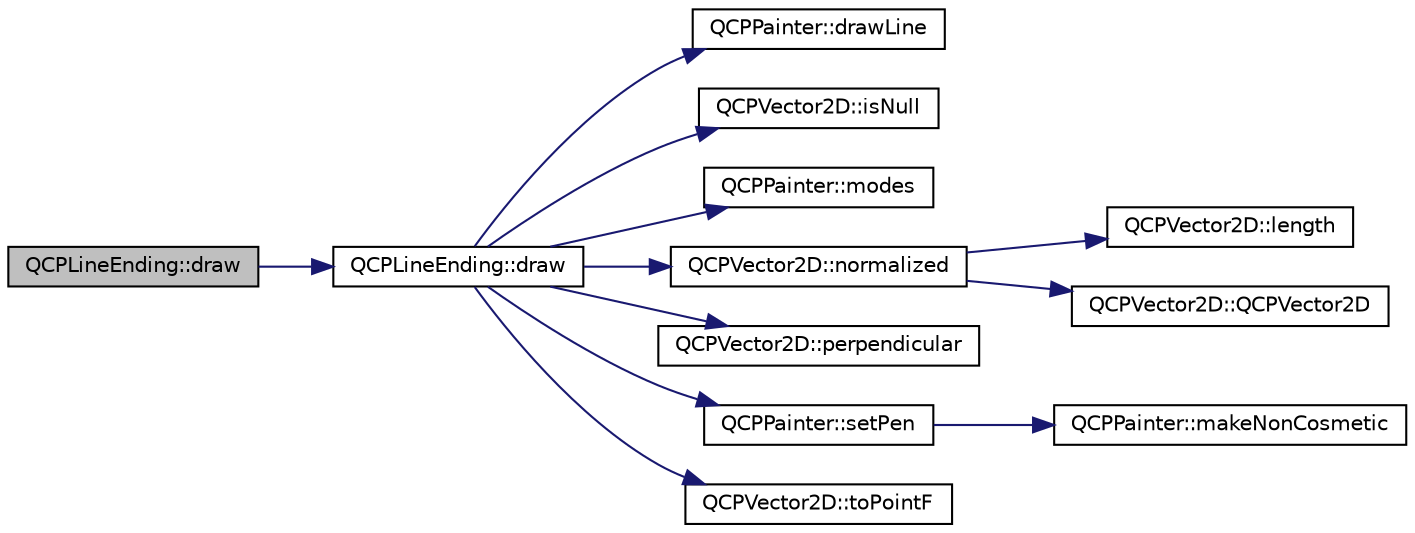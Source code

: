 digraph "QCPLineEnding::draw"
{
 // LATEX_PDF_SIZE
  edge [fontname="Helvetica",fontsize="10",labelfontname="Helvetica",labelfontsize="10"];
  node [fontname="Helvetica",fontsize="10",shape=record];
  rankdir="LR";
  Node1 [label="QCPLineEnding::draw",height=0.2,width=0.4,color="black", fillcolor="grey75", style="filled", fontcolor="black",tooltip=" "];
  Node1 -> Node2 [color="midnightblue",fontsize="10",style="solid",fontname="Helvetica"];
  Node2 [label="QCPLineEnding::draw",height=0.2,width=0.4,color="black", fillcolor="white", style="filled",URL="$classQCPLineEnding.html#a4f45db54f2aba03acf055e29aec1e8e7",tooltip=" "];
  Node2 -> Node3 [color="midnightblue",fontsize="10",style="solid",fontname="Helvetica"];
  Node3 [label="QCPPainter::drawLine",height=0.2,width=0.4,color="black", fillcolor="white", style="filled",URL="$classQCPPainter.html#a0b4b1b9bd495e182c731774dc800e6e0",tooltip=" "];
  Node2 -> Node4 [color="midnightblue",fontsize="10",style="solid",fontname="Helvetica"];
  Node4 [label="QCPVector2D::isNull",height=0.2,width=0.4,color="black", fillcolor="white", style="filled",URL="$classQCPVector2D.html#ace99f200b347b14864808213eef16593",tooltip=" "];
  Node2 -> Node5 [color="midnightblue",fontsize="10",style="solid",fontname="Helvetica"];
  Node5 [label="QCPPainter::modes",height=0.2,width=0.4,color="black", fillcolor="white", style="filled",URL="$classQCPPainter.html#aef102658219b24165f7ee2aad1b9e48f",tooltip=" "];
  Node2 -> Node6 [color="midnightblue",fontsize="10",style="solid",fontname="Helvetica"];
  Node6 [label="QCPVector2D::normalized",height=0.2,width=0.4,color="black", fillcolor="white", style="filled",URL="$classQCPVector2D.html#a707bb3af3b1f9331a2450ec75eaf7eb0",tooltip=" "];
  Node6 -> Node7 [color="midnightblue",fontsize="10",style="solid",fontname="Helvetica"];
  Node7 [label="QCPVector2D::length",height=0.2,width=0.4,color="black", fillcolor="white", style="filled",URL="$classQCPVector2D.html#a10adb5ab031fe94f0b64a3c5aefb552e",tooltip=" "];
  Node6 -> Node8 [color="midnightblue",fontsize="10",style="solid",fontname="Helvetica"];
  Node8 [label="QCPVector2D::QCPVector2D",height=0.2,width=0.4,color="black", fillcolor="white", style="filled",URL="$classQCPVector2D.html#a04c90748c3623044c79fa20788ffbcc6",tooltip=" "];
  Node2 -> Node9 [color="midnightblue",fontsize="10",style="solid",fontname="Helvetica"];
  Node9 [label="QCPVector2D::perpendicular",height=0.2,width=0.4,color="black", fillcolor="white", style="filled",URL="$classQCPVector2D.html#a0e08d09f9027784237e302e32290b001",tooltip=" "];
  Node2 -> Node10 [color="midnightblue",fontsize="10",style="solid",fontname="Helvetica"];
  Node10 [label="QCPPainter::setPen",height=0.2,width=0.4,color="black", fillcolor="white", style="filled",URL="$classQCPPainter.html#af9c7a4cd1791403901f8c5b82a150195",tooltip=" "];
  Node10 -> Node11 [color="midnightblue",fontsize="10",style="solid",fontname="Helvetica"];
  Node11 [label="QCPPainter::makeNonCosmetic",height=0.2,width=0.4,color="black", fillcolor="white", style="filled",URL="$classQCPPainter.html#a7e63fbcf47e35c6f2ecd11b8fef7c7d8",tooltip=" "];
  Node2 -> Node12 [color="midnightblue",fontsize="10",style="solid",fontname="Helvetica"];
  Node12 [label="QCPVector2D::toPointF",height=0.2,width=0.4,color="black", fillcolor="white", style="filled",URL="$classQCPVector2D.html#acd7af3f4a62833ada58be3f3021dbbac",tooltip=" "];
}
